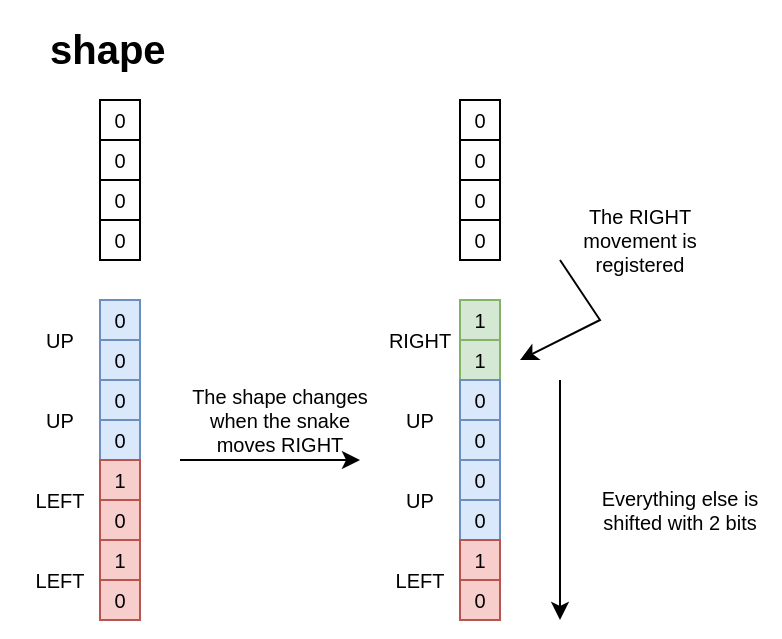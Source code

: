 <mxfile version="16.5.1" type="device"><diagram id="8FGJ0aOOeAna9av--UV1" name="Page-1"><mxGraphModel dx="632" dy="487" grid="1" gridSize="10" guides="1" tooltips="1" connect="1" arrows="1" fold="1" page="1" pageScale="1" pageWidth="827" pageHeight="1169" math="0" shadow="0"><root><mxCell id="0"/><mxCell id="1" parent="0"/><mxCell id="mvf9AlywTdjXYqeDp_QK-223" value="0" style="rounded=0;whiteSpace=wrap;html=1;fontSize=10;strokeWidth=1;" vertex="1" parent="1"><mxGeometry x="500" y="120" width="20" height="20" as="geometry"/></mxCell><mxCell id="mvf9AlywTdjXYqeDp_QK-224" value="0" style="rounded=0;whiteSpace=wrap;html=1;fontSize=10;strokeWidth=1;" vertex="1" parent="1"><mxGeometry x="500" y="140" width="20" height="20" as="geometry"/></mxCell><mxCell id="mvf9AlywTdjXYqeDp_QK-225" value="0" style="rounded=0;whiteSpace=wrap;html=1;fontSize=10;strokeWidth=1;" vertex="1" parent="1"><mxGeometry x="500" y="160" width="20" height="20" as="geometry"/></mxCell><mxCell id="mvf9AlywTdjXYqeDp_QK-226" value="0" style="rounded=0;whiteSpace=wrap;html=1;fontSize=10;strokeWidth=1;" vertex="1" parent="1"><mxGeometry x="500" y="180" width="20" height="20" as="geometry"/></mxCell><mxCell id="mvf9AlywTdjXYqeDp_QK-227" value="0" style="rounded=0;whiteSpace=wrap;html=1;fontSize=10;strokeWidth=1;fillColor=#dae8fc;strokeColor=#6c8ebf;" vertex="1" parent="1"><mxGeometry x="500" y="220" width="20" height="20" as="geometry"/></mxCell><mxCell id="mvf9AlywTdjXYqeDp_QK-228" value="0" style="rounded=0;whiteSpace=wrap;html=1;fontSize=10;strokeWidth=1;fillColor=#dae8fc;strokeColor=#6c8ebf;" vertex="1" parent="1"><mxGeometry x="500" y="240" width="20" height="20" as="geometry"/></mxCell><mxCell id="mvf9AlywTdjXYqeDp_QK-229" value="0" style="rounded=0;whiteSpace=wrap;html=1;fontSize=10;strokeWidth=1;fillColor=#dae8fc;strokeColor=#6c8ebf;" vertex="1" parent="1"><mxGeometry x="500" y="260" width="20" height="20" as="geometry"/></mxCell><mxCell id="mvf9AlywTdjXYqeDp_QK-230" value="0" style="rounded=0;whiteSpace=wrap;html=1;fontSize=10;strokeWidth=1;fillColor=#dae8fc;strokeColor=#6c8ebf;" vertex="1" parent="1"><mxGeometry x="500" y="280" width="20" height="20" as="geometry"/></mxCell><mxCell id="mvf9AlywTdjXYqeDp_QK-231" value="1" style="rounded=0;whiteSpace=wrap;html=1;fontSize=10;strokeWidth=1;fillColor=#f8cecc;strokeColor=#b85450;" vertex="1" parent="1"><mxGeometry x="500" y="300" width="20" height="20" as="geometry"/></mxCell><mxCell id="mvf9AlywTdjXYqeDp_QK-232" value="0" style="rounded=0;whiteSpace=wrap;html=1;fontSize=10;strokeWidth=1;fillColor=#f8cecc;strokeColor=#b85450;" vertex="1" parent="1"><mxGeometry x="500" y="320" width="20" height="20" as="geometry"/></mxCell><mxCell id="mvf9AlywTdjXYqeDp_QK-233" value="1" style="rounded=0;whiteSpace=wrap;html=1;fontSize=10;strokeWidth=1;fillColor=#f8cecc;strokeColor=#b85450;" vertex="1" parent="1"><mxGeometry x="500" y="340" width="20" height="20" as="geometry"/></mxCell><mxCell id="mvf9AlywTdjXYqeDp_QK-234" value="0" style="rounded=0;whiteSpace=wrap;html=1;fontSize=10;strokeWidth=1;fillColor=#f8cecc;strokeColor=#b85450;" vertex="1" parent="1"><mxGeometry x="500" y="360" width="20" height="20" as="geometry"/></mxCell><mxCell id="mvf9AlywTdjXYqeDp_QK-236" value="LEFT" style="text;html=1;strokeColor=none;fillColor=none;align=center;verticalAlign=middle;whiteSpace=wrap;rounded=0;fontSize=10;" vertex="1" parent="1"><mxGeometry x="450" y="350" width="60" height="20" as="geometry"/></mxCell><mxCell id="mvf9AlywTdjXYqeDp_QK-238" value="LEFT" style="text;html=1;strokeColor=none;fillColor=none;align=center;verticalAlign=middle;whiteSpace=wrap;rounded=0;fontSize=10;" vertex="1" parent="1"><mxGeometry x="450" y="310" width="60" height="20" as="geometry"/></mxCell><mxCell id="mvf9AlywTdjXYqeDp_QK-239" value="UP" style="text;html=1;strokeColor=none;fillColor=none;align=center;verticalAlign=middle;whiteSpace=wrap;rounded=0;fontSize=10;" vertex="1" parent="1"><mxGeometry x="450" y="270" width="60" height="20" as="geometry"/></mxCell><mxCell id="mvf9AlywTdjXYqeDp_QK-240" value="UP" style="text;html=1;strokeColor=none;fillColor=none;align=center;verticalAlign=middle;whiteSpace=wrap;rounded=0;fontSize=10;" vertex="1" parent="1"><mxGeometry x="450" y="230" width="60" height="20" as="geometry"/></mxCell><mxCell id="mvf9AlywTdjXYqeDp_QK-248" value="&lt;h1&gt;shape&lt;/h1&gt;" style="text;html=1;strokeColor=none;fillColor=none;spacing=5;spacingTop=-20;whiteSpace=wrap;overflow=hidden;rounded=0;fontSize=10;" vertex="1" parent="1"><mxGeometry x="470" y="80" width="70" height="30" as="geometry"/></mxCell><mxCell id="mvf9AlywTdjXYqeDp_QK-250" value="0" style="rounded=0;whiteSpace=wrap;html=1;fontSize=10;strokeWidth=1;" vertex="1" parent="1"><mxGeometry x="680" y="120" width="20" height="20" as="geometry"/></mxCell><mxCell id="mvf9AlywTdjXYqeDp_QK-251" value="0" style="rounded=0;whiteSpace=wrap;html=1;fontSize=10;strokeWidth=1;" vertex="1" parent="1"><mxGeometry x="680" y="140" width="20" height="20" as="geometry"/></mxCell><mxCell id="mvf9AlywTdjXYqeDp_QK-252" value="0" style="rounded=0;whiteSpace=wrap;html=1;fontSize=10;strokeWidth=1;" vertex="1" parent="1"><mxGeometry x="680" y="160" width="20" height="20" as="geometry"/></mxCell><mxCell id="mvf9AlywTdjXYqeDp_QK-253" value="0" style="rounded=0;whiteSpace=wrap;html=1;fontSize=10;strokeWidth=1;" vertex="1" parent="1"><mxGeometry x="680" y="180" width="20" height="20" as="geometry"/></mxCell><mxCell id="mvf9AlywTdjXYqeDp_QK-254" value="1" style="rounded=0;whiteSpace=wrap;html=1;fontSize=10;strokeWidth=1;fillColor=#d5e8d4;strokeColor=#82b366;" vertex="1" parent="1"><mxGeometry x="680" y="220" width="20" height="20" as="geometry"/></mxCell><mxCell id="mvf9AlywTdjXYqeDp_QK-255" value="1" style="rounded=0;whiteSpace=wrap;html=1;fontSize=10;strokeWidth=1;fillColor=#d5e8d4;strokeColor=#82b366;" vertex="1" parent="1"><mxGeometry x="680" y="240" width="20" height="20" as="geometry"/></mxCell><mxCell id="mvf9AlywTdjXYqeDp_QK-256" value="0" style="rounded=0;whiteSpace=wrap;html=1;fontSize=10;strokeWidth=1;fillColor=#dae8fc;strokeColor=#6c8ebf;" vertex="1" parent="1"><mxGeometry x="680" y="260" width="20" height="20" as="geometry"/></mxCell><mxCell id="mvf9AlywTdjXYqeDp_QK-257" value="0" style="rounded=0;whiteSpace=wrap;html=1;fontSize=10;strokeWidth=1;fillColor=#dae8fc;strokeColor=#6c8ebf;" vertex="1" parent="1"><mxGeometry x="680" y="280" width="20" height="20" as="geometry"/></mxCell><mxCell id="mvf9AlywTdjXYqeDp_QK-258" value="0" style="rounded=0;whiteSpace=wrap;html=1;fontSize=10;strokeWidth=1;fillColor=#dae8fc;strokeColor=#6c8ebf;" vertex="1" parent="1"><mxGeometry x="680" y="300" width="20" height="20" as="geometry"/></mxCell><mxCell id="mvf9AlywTdjXYqeDp_QK-259" value="0" style="rounded=0;whiteSpace=wrap;html=1;fontSize=10;strokeWidth=1;fillColor=#dae8fc;strokeColor=#6c8ebf;" vertex="1" parent="1"><mxGeometry x="680" y="320" width="20" height="20" as="geometry"/></mxCell><mxCell id="mvf9AlywTdjXYqeDp_QK-260" value="1" style="rounded=0;whiteSpace=wrap;html=1;fontSize=10;strokeWidth=1;fillColor=#f8cecc;strokeColor=#b85450;" vertex="1" parent="1"><mxGeometry x="680" y="340" width="20" height="20" as="geometry"/></mxCell><mxCell id="mvf9AlywTdjXYqeDp_QK-261" value="0" style="rounded=0;whiteSpace=wrap;html=1;fontSize=10;strokeWidth=1;fillColor=#f8cecc;strokeColor=#b85450;" vertex="1" parent="1"><mxGeometry x="680" y="360" width="20" height="20" as="geometry"/></mxCell><mxCell id="mvf9AlywTdjXYqeDp_QK-276" value="UP" style="text;html=1;strokeColor=none;fillColor=none;align=center;verticalAlign=middle;whiteSpace=wrap;rounded=0;fontSize=10;" vertex="1" parent="1"><mxGeometry x="630" y="270" width="60" height="20" as="geometry"/></mxCell><mxCell id="mvf9AlywTdjXYqeDp_QK-277" value="UP" style="text;html=1;strokeColor=none;fillColor=none;align=center;verticalAlign=middle;whiteSpace=wrap;rounded=0;fontSize=10;" vertex="1" parent="1"><mxGeometry x="630" y="310" width="60" height="20" as="geometry"/></mxCell><mxCell id="mvf9AlywTdjXYqeDp_QK-278" value="LEFT" style="text;html=1;strokeColor=none;fillColor=none;align=center;verticalAlign=middle;whiteSpace=wrap;rounded=0;fontSize=10;" vertex="1" parent="1"><mxGeometry x="630" y="350" width="60" height="20" as="geometry"/></mxCell><mxCell id="mvf9AlywTdjXYqeDp_QK-279" value="RIGHT" style="text;html=1;strokeColor=none;fillColor=none;align=center;verticalAlign=middle;whiteSpace=wrap;rounded=0;fontSize=10;" vertex="1" parent="1"><mxGeometry x="630" y="230" width="60" height="20" as="geometry"/></mxCell><mxCell id="mvf9AlywTdjXYqeDp_QK-280" value="" style="endArrow=classic;html=1;rounded=0;fontSize=10;" edge="1" parent="1"><mxGeometry width="50" height="50" relative="1" as="geometry"><mxPoint x="730" y="260" as="sourcePoint"/><mxPoint x="730" y="380" as="targetPoint"/></mxGeometry></mxCell><mxCell id="mvf9AlywTdjXYqeDp_QK-281" value="" style="endArrow=classic;html=1;rounded=0;fontSize=10;" edge="1" parent="1"><mxGeometry width="50" height="50" relative="1" as="geometry"><mxPoint x="730" y="200" as="sourcePoint"/><mxPoint x="710" y="250" as="targetPoint"/><Array as="points"><mxPoint x="750" y="230"/></Array></mxGeometry></mxCell><mxCell id="mvf9AlywTdjXYqeDp_QK-282" value="" style="endArrow=classic;html=1;rounded=0;fontSize=10;" edge="1" parent="1"><mxGeometry width="50" height="50" relative="1" as="geometry"><mxPoint x="540" y="300" as="sourcePoint"/><mxPoint x="630" y="300" as="targetPoint"/></mxGeometry></mxCell><mxCell id="mvf9AlywTdjXYqeDp_QK-283" value="The shape changes when the snake moves RIGHT" style="text;html=1;strokeColor=none;fillColor=none;align=center;verticalAlign=middle;whiteSpace=wrap;rounded=0;fontSize=10;" vertex="1" parent="1"><mxGeometry x="540" y="270" width="100" height="20" as="geometry"/></mxCell><mxCell id="mvf9AlywTdjXYqeDp_QK-284" value="The RIGHT movement is registered" style="text;html=1;strokeColor=none;fillColor=none;align=center;verticalAlign=middle;whiteSpace=wrap;rounded=0;fontSize=10;" vertex="1" parent="1"><mxGeometry x="720" y="175" width="100" height="30" as="geometry"/></mxCell><mxCell id="mvf9AlywTdjXYqeDp_QK-285" value="Everything else is shifted with 2 bits" style="text;html=1;strokeColor=none;fillColor=none;align=center;verticalAlign=middle;whiteSpace=wrap;rounded=0;fontSize=10;" vertex="1" parent="1"><mxGeometry x="740" y="310" width="100" height="30" as="geometry"/></mxCell></root></mxGraphModel></diagram></mxfile>